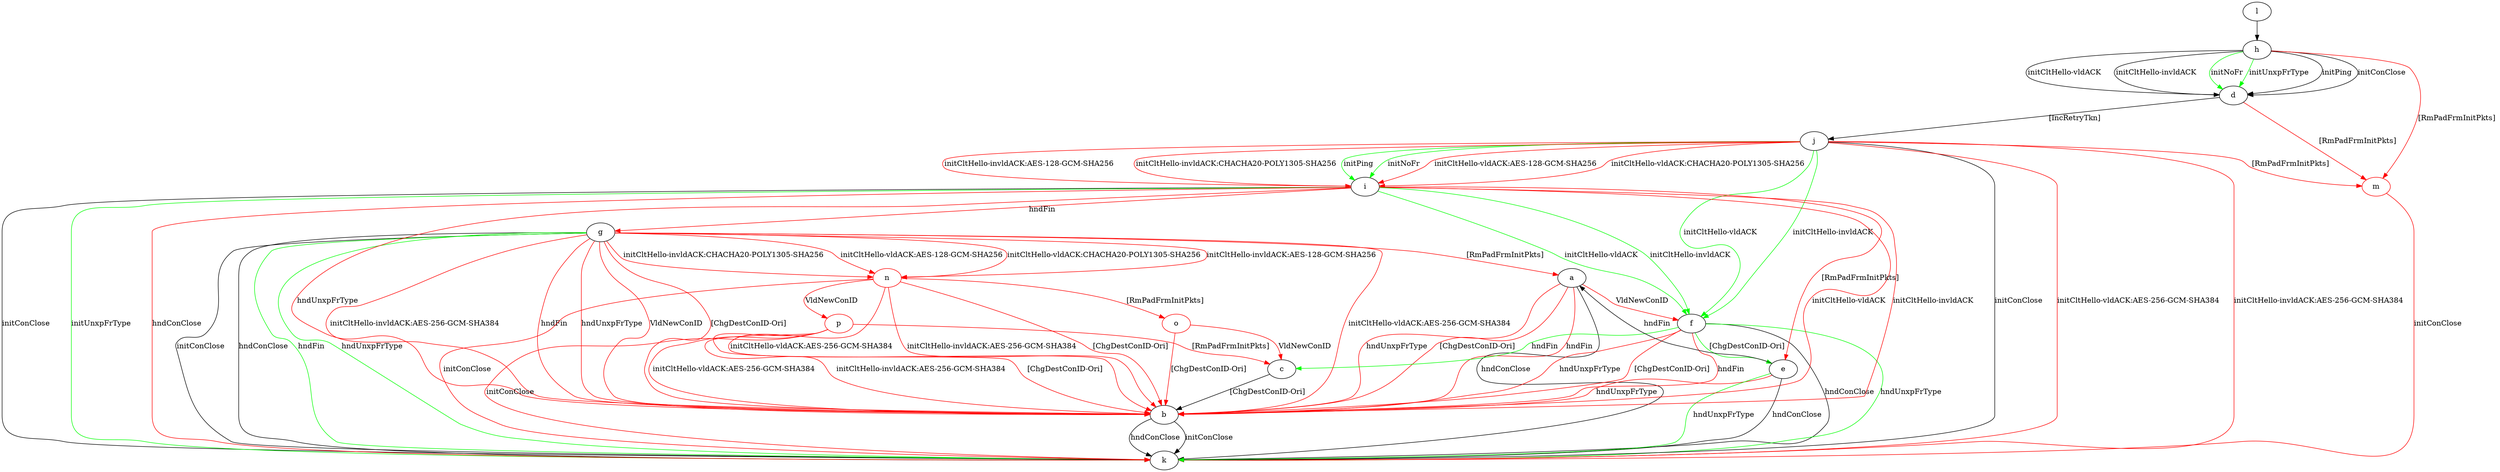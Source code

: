 digraph "" {
	a -> b	[key=0,
		color=red,
		label="hndFin "];
	a -> b	[key=1,
		color=red,
		label="hndUnxpFrType "];
	a -> b	[key=2,
		color=red,
		label="[ChgDestConID-Ori] "];
	a -> f	[key=0,
		color=red,
		label="VldNewConID "];
	a -> k	[key=0,
		label="hndConClose "];
	b -> k	[key=0,
		label="initConClose "];
	b -> k	[key=1,
		label="hndConClose "];
	c -> b	[key=0,
		label="[ChgDestConID-Ori] "];
	d -> j	[key=0,
		label="[IncRetryTkn] "];
	m	[color=red];
	d -> m	[key=0,
		color=red,
		label="[RmPadFrmInitPkts] "];
	e -> a	[key=0,
		label="hndFin "];
	e -> b	[key=0,
		color=red,
		label="hndUnxpFrType "];
	e -> k	[key=0,
		label="hndConClose "];
	e -> k	[key=1,
		color=green,
		label="hndUnxpFrType "];
	f -> b	[key=0,
		color=red,
		label="hndFin "];
	f -> b	[key=1,
		color=red,
		label="hndUnxpFrType "];
	f -> b	[key=2,
		color=red,
		label="[ChgDestConID-Ori] "];
	f -> c	[key=0,
		color=green,
		label="hndFin "];
	f -> e	[key=0,
		color=green,
		label="[ChgDestConID-Ori] "];
	f -> k	[key=0,
		label="hndConClose "];
	f -> k	[key=1,
		color=green,
		label="hndUnxpFrType "];
	g -> a	[key=0,
		color=red,
		label="[RmPadFrmInitPkts] "];
	g -> b	[key=0,
		color=red,
		label="initCltHello-vldACK:AES-256-GCM-SHA384 "];
	g -> b	[key=1,
		color=red,
		label="initCltHello-invldACK:AES-256-GCM-SHA384 "];
	g -> b	[key=2,
		color=red,
		label="hndFin "];
	g -> b	[key=3,
		color=red,
		label="hndUnxpFrType "];
	g -> b	[key=4,
		color=red,
		label="VldNewConID "];
	g -> b	[key=5,
		color=red,
		label="[ChgDestConID-Ori] "];
	g -> k	[key=0,
		label="initConClose "];
	g -> k	[key=1,
		label="hndConClose "];
	g -> k	[key=2,
		color=green,
		label="hndFin "];
	g -> k	[key=3,
		color=green,
		label="hndUnxpFrType "];
	n	[color=red];
	g -> n	[key=0,
		color=red,
		label="initCltHello-vldACK:AES-128-GCM-SHA256 "];
	g -> n	[key=1,
		color=red,
		label="initCltHello-vldACK:CHACHA20-POLY1305-SHA256 "];
	g -> n	[key=2,
		color=red,
		label="initCltHello-invldACK:AES-128-GCM-SHA256 "];
	g -> n	[key=3,
		color=red,
		label="initCltHello-invldACK:CHACHA20-POLY1305-SHA256 "];
	h -> d	[key=0,
		label="initPing "];
	h -> d	[key=1,
		label="initConClose "];
	h -> d	[key=2,
		label="initCltHello-vldACK "];
	h -> d	[key=3,
		label="initCltHello-invldACK "];
	h -> d	[key=4,
		color=green,
		label="initNoFr "];
	h -> d	[key=5,
		color=green,
		label="initUnxpFrType "];
	h -> m	[key=0,
		color=red,
		label="[RmPadFrmInitPkts] "];
	i -> b	[key=0,
		color=red,
		label="initCltHello-vldACK "];
	i -> b	[key=1,
		color=red,
		label="initCltHello-invldACK "];
	i -> b	[key=2,
		color=red,
		label="hndUnxpFrType "];
	i -> e	[key=0,
		color=red,
		label="[RmPadFrmInitPkts] "];
	i -> f	[key=0,
		color=green,
		label="initCltHello-vldACK "];
	i -> f	[key=1,
		color=green,
		label="initCltHello-invldACK "];
	i -> g	[key=0,
		color=red,
		label="hndFin "];
	i -> k	[key=0,
		label="initConClose "];
	i -> k	[key=1,
		color=green,
		label="initUnxpFrType "];
	i -> k	[key=2,
		color=red,
		label="hndConClose "];
	j -> f	[key=0,
		color=green,
		label="initCltHello-vldACK "];
	j -> f	[key=1,
		color=green,
		label="initCltHello-invldACK "];
	j -> i	[key=0,
		color=green,
		label="initPing "];
	j -> i	[key=1,
		color=green,
		label="initNoFr "];
	j -> i	[key=2,
		color=red,
		label="initCltHello-vldACK:AES-128-GCM-SHA256 "];
	j -> i	[key=3,
		color=red,
		label="initCltHello-vldACK:CHACHA20-POLY1305-SHA256 "];
	j -> i	[key=4,
		color=red,
		label="initCltHello-invldACK:AES-128-GCM-SHA256 "];
	j -> i	[key=5,
		color=red,
		label="initCltHello-invldACK:CHACHA20-POLY1305-SHA256 "];
	j -> k	[key=0,
		label="initConClose "];
	j -> k	[key=1,
		color=red,
		label="initCltHello-vldACK:AES-256-GCM-SHA384 "];
	j -> k	[key=2,
		color=red,
		label="initCltHello-invldACK:AES-256-GCM-SHA384 "];
	j -> m	[key=0,
		color=red,
		label="[RmPadFrmInitPkts] "];
	l -> h	[key=0];
	m -> k	[key=0,
		color=red,
		label="initConClose "];
	n -> b	[key=0,
		color=red,
		label="initCltHello-vldACK:AES-256-GCM-SHA384 "];
	n -> b	[key=1,
		color=red,
		label="initCltHello-invldACK:AES-256-GCM-SHA384 "];
	n -> b	[key=2,
		color=red,
		label="[ChgDestConID-Ori] "];
	n -> k	[key=0,
		color=red,
		label="initConClose "];
	o	[color=red];
	n -> o	[key=0,
		color=red,
		label="[RmPadFrmInitPkts] "];
	p	[color=red];
	n -> p	[key=0,
		color=red,
		label="VldNewConID "];
	o -> b	[key=0,
		color=red,
		label="[ChgDestConID-Ori] "];
	o -> c	[key=0,
		color=red,
		label="VldNewConID "];
	p -> b	[key=0,
		color=red,
		label="initCltHello-vldACK:AES-256-GCM-SHA384 "];
	p -> b	[key=1,
		color=red,
		label="initCltHello-invldACK:AES-256-GCM-SHA384 "];
	p -> b	[key=2,
		color=red,
		label="[ChgDestConID-Ori] "];
	p -> c	[key=0,
		color=red,
		label="[RmPadFrmInitPkts] "];
	p -> k	[key=0,
		color=red,
		label="initConClose "];
}
